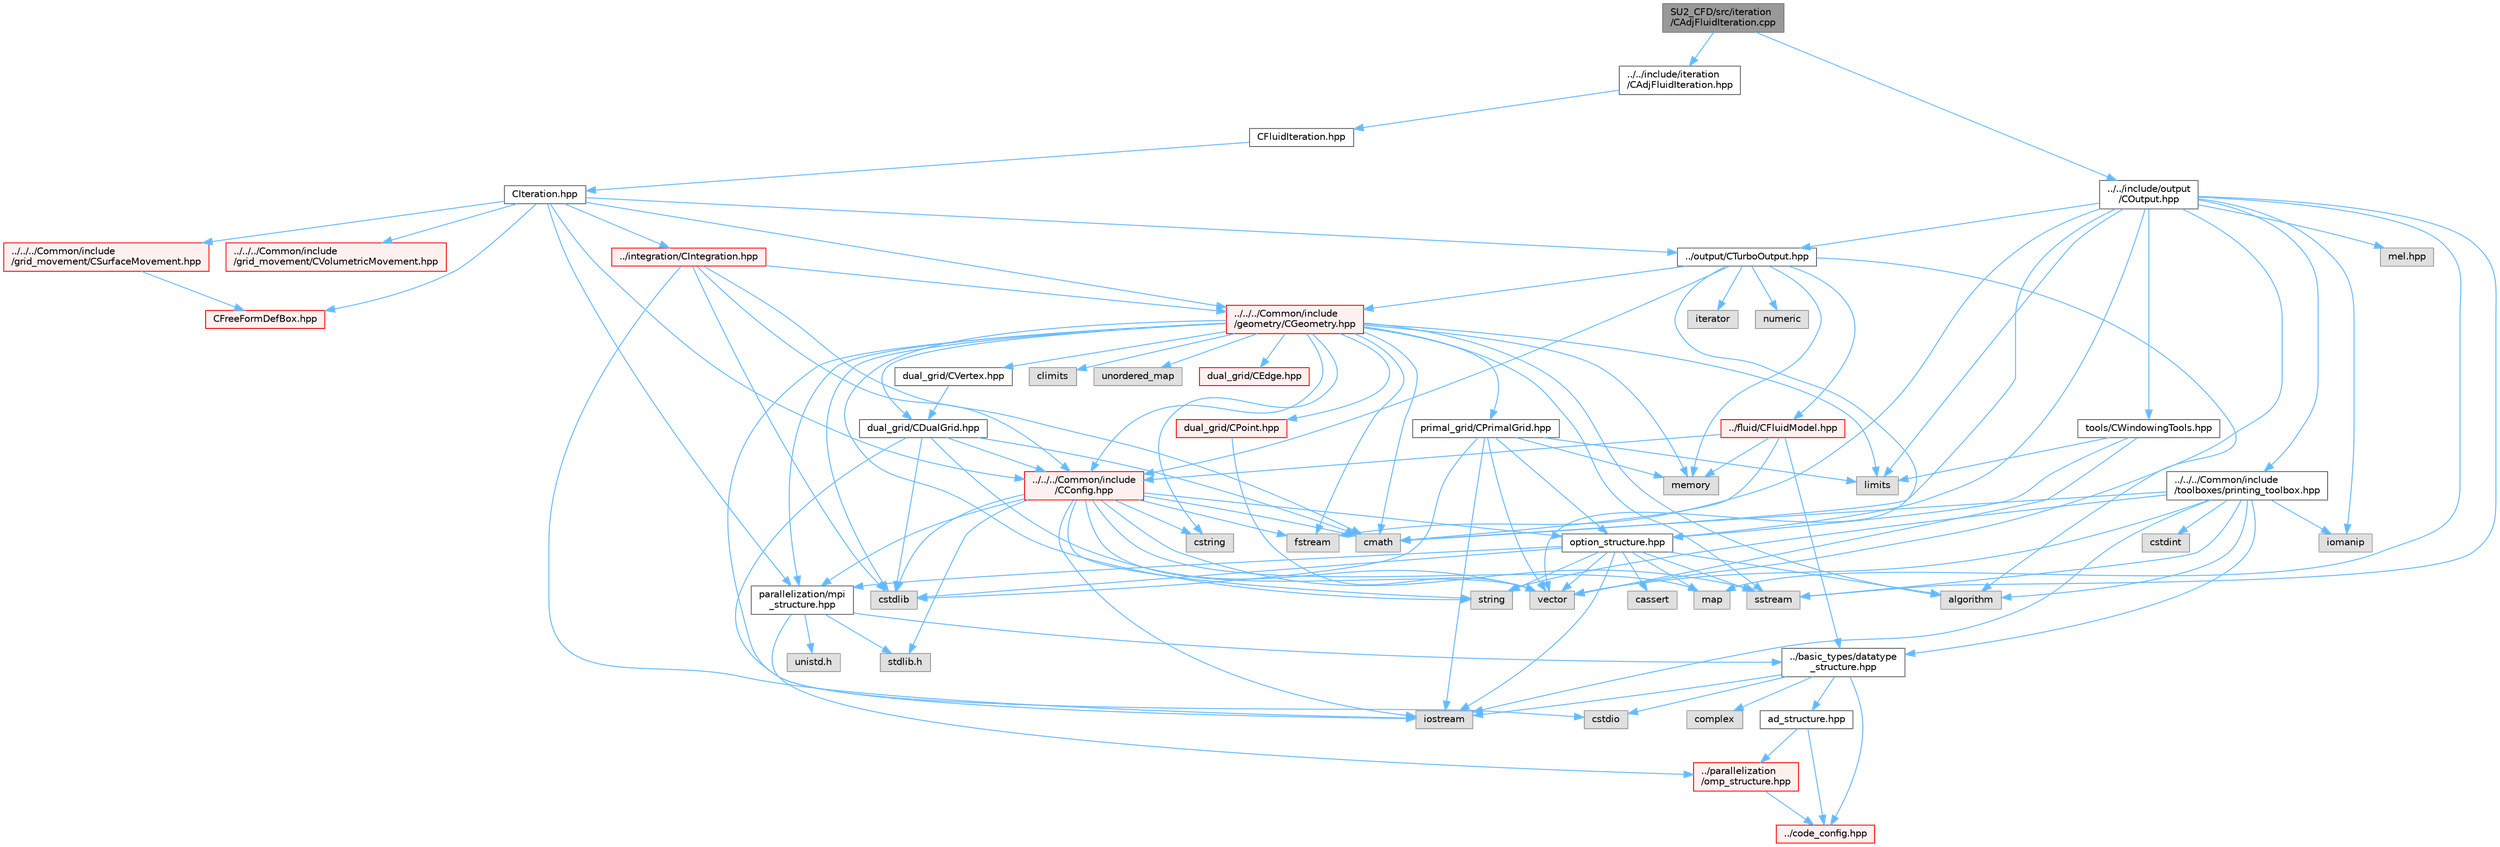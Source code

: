 digraph "SU2_CFD/src/iteration/CAdjFluidIteration.cpp"
{
 // LATEX_PDF_SIZE
  bgcolor="transparent";
  edge [fontname=Helvetica,fontsize=10,labelfontname=Helvetica,labelfontsize=10];
  node [fontname=Helvetica,fontsize=10,shape=box,height=0.2,width=0.4];
  Node1 [id="Node000001",label="SU2_CFD/src/iteration\l/CAdjFluidIteration.cpp",height=0.2,width=0.4,color="gray40", fillcolor="grey60", style="filled", fontcolor="black",tooltip="Main subroutines used by SU2_CFD."];
  Node1 -> Node2 [id="edge1_Node000001_Node000002",color="steelblue1",style="solid",tooltip=" "];
  Node2 [id="Node000002",label="../../include/iteration\l/CAdjFluidIteration.hpp",height=0.2,width=0.4,color="grey40", fillcolor="white", style="filled",URL="$CAdjFluidIteration_8hpp.html",tooltip="Headers of the iteration classes used by SU2_CFD. Each CIteration class represents an available physi..."];
  Node2 -> Node3 [id="edge2_Node000002_Node000003",color="steelblue1",style="solid",tooltip=" "];
  Node3 [id="Node000003",label="CFluidIteration.hpp",height=0.2,width=0.4,color="grey40", fillcolor="white", style="filled",URL="$CFluidIteration_8hpp.html",tooltip=" "];
  Node3 -> Node4 [id="edge3_Node000003_Node000004",color="steelblue1",style="solid",tooltip=" "];
  Node4 [id="Node000004",label="CIteration.hpp",height=0.2,width=0.4,color="grey40", fillcolor="white", style="filled",URL="$CIteration_8hpp.html",tooltip="Headers of the iteration classes used by SU2_CFD. Each CIteration class represents an available physi..."];
  Node4 -> Node5 [id="edge4_Node000004_Node000005",color="steelblue1",style="solid",tooltip=" "];
  Node5 [id="Node000005",label="../../../Common/include\l/CConfig.hpp",height=0.2,width=0.4,color="red", fillcolor="#FFF0F0", style="filled",URL="$CConfig_8hpp.html",tooltip="All the information about the definition of the physical problem. The subroutines and functions are i..."];
  Node5 -> Node6 [id="edge5_Node000005_Node000006",color="steelblue1",style="solid",tooltip=" "];
  Node6 [id="Node000006",label="parallelization/mpi\l_structure.hpp",height=0.2,width=0.4,color="grey40", fillcolor="white", style="filled",URL="$mpi__structure_8hpp.html",tooltip="Headers of the mpi interface for generalized datatypes. The subroutines and functions are in the mpi_..."];
  Node6 -> Node7 [id="edge6_Node000006_Node000007",color="steelblue1",style="solid",tooltip=" "];
  Node7 [id="Node000007",label="stdlib.h",height=0.2,width=0.4,color="grey60", fillcolor="#E0E0E0", style="filled",tooltip=" "];
  Node6 -> Node8 [id="edge7_Node000006_Node000008",color="steelblue1",style="solid",tooltip=" "];
  Node8 [id="Node000008",label="../basic_types/datatype\l_structure.hpp",height=0.2,width=0.4,color="grey40", fillcolor="white", style="filled",URL="$datatype__structure_8hpp.html",tooltip="Headers for generalized datatypes, defines an interface for AD types."];
  Node8 -> Node9 [id="edge8_Node000008_Node000009",color="steelblue1",style="solid",tooltip=" "];
  Node9 [id="Node000009",label="iostream",height=0.2,width=0.4,color="grey60", fillcolor="#E0E0E0", style="filled",tooltip=" "];
  Node8 -> Node10 [id="edge9_Node000008_Node000010",color="steelblue1",style="solid",tooltip=" "];
  Node10 [id="Node000010",label="complex",height=0.2,width=0.4,color="grey60", fillcolor="#E0E0E0", style="filled",tooltip=" "];
  Node8 -> Node11 [id="edge10_Node000008_Node000011",color="steelblue1",style="solid",tooltip=" "];
  Node11 [id="Node000011",label="cstdio",height=0.2,width=0.4,color="grey60", fillcolor="#E0E0E0", style="filled",tooltip=" "];
  Node8 -> Node12 [id="edge11_Node000008_Node000012",color="steelblue1",style="solid",tooltip=" "];
  Node12 [id="Node000012",label="../code_config.hpp",height=0.2,width=0.4,color="red", fillcolor="#FFF0F0", style="filled",URL="$code__config_8hpp.html",tooltip="Header file for collecting common macros, definitions and type configurations."];
  Node8 -> Node14 [id="edge12_Node000008_Node000014",color="steelblue1",style="solid",tooltip=" "];
  Node14 [id="Node000014",label="ad_structure.hpp",height=0.2,width=0.4,color="grey40", fillcolor="white", style="filled",URL="$ad__structure_8hpp.html",tooltip="Main routines for the algorithmic differentiation (AD) structure."];
  Node14 -> Node12 [id="edge13_Node000014_Node000012",color="steelblue1",style="solid",tooltip=" "];
  Node14 -> Node15 [id="edge14_Node000014_Node000015",color="steelblue1",style="solid",tooltip=" "];
  Node15 [id="Node000015",label="../parallelization\l/omp_structure.hpp",height=0.2,width=0.4,color="red", fillcolor="#FFF0F0", style="filled",URL="$omp__structure_8hpp.html",tooltip="OpenMP interface header, provides compatibility functions if the code is built without OpenMP support..."];
  Node15 -> Node12 [id="edge15_Node000015_Node000012",color="steelblue1",style="solid",tooltip=" "];
  Node6 -> Node18 [id="edge16_Node000006_Node000018",color="steelblue1",style="solid",tooltip=" "];
  Node18 [id="Node000018",label="unistd.h",height=0.2,width=0.4,color="grey60", fillcolor="#E0E0E0", style="filled",tooltip=" "];
  Node6 -> Node15 [id="edge17_Node000006_Node000015",color="steelblue1",style="solid",tooltip=" "];
  Node5 -> Node9 [id="edge18_Node000005_Node000009",color="steelblue1",style="solid",tooltip=" "];
  Node5 -> Node19 [id="edge19_Node000005_Node000019",color="steelblue1",style="solid",tooltip=" "];
  Node19 [id="Node000019",label="cstdlib",height=0.2,width=0.4,color="grey60", fillcolor="#E0E0E0", style="filled",tooltip=" "];
  Node5 -> Node20 [id="edge20_Node000005_Node000020",color="steelblue1",style="solid",tooltip=" "];
  Node20 [id="Node000020",label="fstream",height=0.2,width=0.4,color="grey60", fillcolor="#E0E0E0", style="filled",tooltip=" "];
  Node5 -> Node21 [id="edge21_Node000005_Node000021",color="steelblue1",style="solid",tooltip=" "];
  Node21 [id="Node000021",label="sstream",height=0.2,width=0.4,color="grey60", fillcolor="#E0E0E0", style="filled",tooltip=" "];
  Node5 -> Node22 [id="edge22_Node000005_Node000022",color="steelblue1",style="solid",tooltip=" "];
  Node22 [id="Node000022",label="string",height=0.2,width=0.4,color="grey60", fillcolor="#E0E0E0", style="filled",tooltip=" "];
  Node5 -> Node23 [id="edge23_Node000005_Node000023",color="steelblue1",style="solid",tooltip=" "];
  Node23 [id="Node000023",label="cstring",height=0.2,width=0.4,color="grey60", fillcolor="#E0E0E0", style="filled",tooltip=" "];
  Node5 -> Node24 [id="edge24_Node000005_Node000024",color="steelblue1",style="solid",tooltip=" "];
  Node24 [id="Node000024",label="vector",height=0.2,width=0.4,color="grey60", fillcolor="#E0E0E0", style="filled",tooltip=" "];
  Node5 -> Node7 [id="edge25_Node000005_Node000007",color="steelblue1",style="solid",tooltip=" "];
  Node5 -> Node26 [id="edge26_Node000005_Node000026",color="steelblue1",style="solid",tooltip=" "];
  Node26 [id="Node000026",label="cmath",height=0.2,width=0.4,color="grey60", fillcolor="#E0E0E0", style="filled",tooltip=" "];
  Node5 -> Node27 [id="edge27_Node000005_Node000027",color="steelblue1",style="solid",tooltip=" "];
  Node27 [id="Node000027",label="map",height=0.2,width=0.4,color="grey60", fillcolor="#E0E0E0", style="filled",tooltip=" "];
  Node5 -> Node29 [id="edge28_Node000005_Node000029",color="steelblue1",style="solid",tooltip=" "];
  Node29 [id="Node000029",label="option_structure.hpp",height=0.2,width=0.4,color="grey40", fillcolor="white", style="filled",URL="$option__structure_8hpp.html",tooltip="Defines classes for referencing options for easy input in CConfig."];
  Node29 -> Node6 [id="edge29_Node000029_Node000006",color="steelblue1",style="solid",tooltip=" "];
  Node29 -> Node9 [id="edge30_Node000029_Node000009",color="steelblue1",style="solid",tooltip=" "];
  Node29 -> Node21 [id="edge31_Node000029_Node000021",color="steelblue1",style="solid",tooltip=" "];
  Node29 -> Node22 [id="edge32_Node000029_Node000022",color="steelblue1",style="solid",tooltip=" "];
  Node29 -> Node24 [id="edge33_Node000029_Node000024",color="steelblue1",style="solid",tooltip=" "];
  Node29 -> Node27 [id="edge34_Node000029_Node000027",color="steelblue1",style="solid",tooltip=" "];
  Node29 -> Node19 [id="edge35_Node000029_Node000019",color="steelblue1",style="solid",tooltip=" "];
  Node29 -> Node30 [id="edge36_Node000029_Node000030",color="steelblue1",style="solid",tooltip=" "];
  Node30 [id="Node000030",label="algorithm",height=0.2,width=0.4,color="grey60", fillcolor="#E0E0E0", style="filled",tooltip=" "];
  Node29 -> Node31 [id="edge37_Node000029_Node000031",color="steelblue1",style="solid",tooltip=" "];
  Node31 [id="Node000031",label="cassert",height=0.2,width=0.4,color="grey60", fillcolor="#E0E0E0", style="filled",tooltip=" "];
  Node4 -> Node42 [id="edge38_Node000004_Node000042",color="steelblue1",style="solid",tooltip=" "];
  Node42 [id="Node000042",label="../../../Common/include\l/geometry/CGeometry.hpp",height=0.2,width=0.4,color="red", fillcolor="#FFF0F0", style="filled",URL="$CGeometry_8hpp.html",tooltip="Headers of the main subroutines for creating the geometrical structure. The subroutines and functions..."];
  Node42 -> Node43 [id="edge39_Node000042_Node000043",color="steelblue1",style="solid",tooltip=" "];
  Node43 [id="Node000043",label="limits",height=0.2,width=0.4,color="grey60", fillcolor="#E0E0E0", style="filled",tooltip=" "];
  Node42 -> Node6 [id="edge40_Node000042_Node000006",color="steelblue1",style="solid",tooltip=" "];
  Node42 -> Node22 [id="edge41_Node000042_Node000022",color="steelblue1",style="solid",tooltip=" "];
  Node42 -> Node20 [id="edge42_Node000042_Node000020",color="steelblue1",style="solid",tooltip=" "];
  Node42 -> Node21 [id="edge43_Node000042_Node000021",color="steelblue1",style="solid",tooltip=" "];
  Node42 -> Node26 [id="edge44_Node000042_Node000026",color="steelblue1",style="solid",tooltip=" "];
  Node42 -> Node30 [id="edge45_Node000042_Node000030",color="steelblue1",style="solid",tooltip=" "];
  Node42 -> Node23 [id="edge46_Node000042_Node000023",color="steelblue1",style="solid",tooltip=" "];
  Node42 -> Node11 [id="edge47_Node000042_Node000011",color="steelblue1",style="solid",tooltip=" "];
  Node42 -> Node19 [id="edge48_Node000042_Node000019",color="steelblue1",style="solid",tooltip=" "];
  Node42 -> Node44 [id="edge49_Node000042_Node000044",color="steelblue1",style="solid",tooltip=" "];
  Node44 [id="Node000044",label="climits",height=0.2,width=0.4,color="grey60", fillcolor="#E0E0E0", style="filled",tooltip=" "];
  Node42 -> Node45 [id="edge50_Node000042_Node000045",color="steelblue1",style="solid",tooltip=" "];
  Node45 [id="Node000045",label="memory",height=0.2,width=0.4,color="grey60", fillcolor="#E0E0E0", style="filled",tooltip=" "];
  Node42 -> Node46 [id="edge51_Node000042_Node000046",color="steelblue1",style="solid",tooltip=" "];
  Node46 [id="Node000046",label="unordered_map",height=0.2,width=0.4,color="grey60", fillcolor="#E0E0E0", style="filled",tooltip=" "];
  Node42 -> Node47 [id="edge52_Node000042_Node000047",color="steelblue1",style="solid",tooltip=" "];
  Node47 [id="Node000047",label="primal_grid/CPrimalGrid.hpp",height=0.2,width=0.4,color="grey40", fillcolor="white", style="filled",URL="$CPrimalGrid_8hpp.html",tooltip="Headers of the main subroutines for storing the primal grid structure. The subroutines and functions ..."];
  Node47 -> Node9 [id="edge53_Node000047_Node000009",color="steelblue1",style="solid",tooltip=" "];
  Node47 -> Node24 [id="edge54_Node000047_Node000024",color="steelblue1",style="solid",tooltip=" "];
  Node47 -> Node43 [id="edge55_Node000047_Node000043",color="steelblue1",style="solid",tooltip=" "];
  Node47 -> Node19 [id="edge56_Node000047_Node000019",color="steelblue1",style="solid",tooltip=" "];
  Node47 -> Node45 [id="edge57_Node000047_Node000045",color="steelblue1",style="solid",tooltip=" "];
  Node47 -> Node29 [id="edge58_Node000047_Node000029",color="steelblue1",style="solid",tooltip=" "];
  Node42 -> Node48 [id="edge59_Node000042_Node000048",color="steelblue1",style="solid",tooltip=" "];
  Node48 [id="Node000048",label="dual_grid/CDualGrid.hpp",height=0.2,width=0.4,color="grey40", fillcolor="white", style="filled",URL="$CDualGrid_8hpp.html",tooltip="Headers of the main subroutines for doing the complete dual grid structure. The subroutines and funct..."];
  Node48 -> Node26 [id="edge60_Node000048_Node000026",color="steelblue1",style="solid",tooltip=" "];
  Node48 -> Node9 [id="edge61_Node000048_Node000009",color="steelblue1",style="solid",tooltip=" "];
  Node48 -> Node19 [id="edge62_Node000048_Node000019",color="steelblue1",style="solid",tooltip=" "];
  Node48 -> Node24 [id="edge63_Node000048_Node000024",color="steelblue1",style="solid",tooltip=" "];
  Node48 -> Node5 [id="edge64_Node000048_Node000005",color="steelblue1",style="solid",tooltip=" "];
  Node42 -> Node49 [id="edge65_Node000042_Node000049",color="steelblue1",style="solid",tooltip=" "];
  Node49 [id="Node000049",label="dual_grid/CPoint.hpp",height=0.2,width=0.4,color="red", fillcolor="#FFF0F0", style="filled",URL="$CPoint_8hpp.html",tooltip="Declaration of the point class that stores geometric and adjacency information for dual control volum..."];
  Node49 -> Node24 [id="edge66_Node000049_Node000024",color="steelblue1",style="solid",tooltip=" "];
  Node42 -> Node54 [id="edge67_Node000042_Node000054",color="steelblue1",style="solid",tooltip=" "];
  Node54 [id="Node000054",label="dual_grid/CEdge.hpp",height=0.2,width=0.4,color="red", fillcolor="#FFF0F0", style="filled",URL="$CEdge_8hpp.html",tooltip="Declaration of the edge class CEdge.cpp file."];
  Node42 -> Node55 [id="edge68_Node000042_Node000055",color="steelblue1",style="solid",tooltip=" "];
  Node55 [id="Node000055",label="dual_grid/CVertex.hpp",height=0.2,width=0.4,color="grey40", fillcolor="white", style="filled",URL="$CVertex_8hpp.html",tooltip="Headers of the main subroutines for doing the complete dual grid structure. The subroutines and funct..."];
  Node55 -> Node48 [id="edge69_Node000055_Node000048",color="steelblue1",style="solid",tooltip=" "];
  Node42 -> Node5 [id="edge70_Node000042_Node000005",color="steelblue1",style="solid",tooltip=" "];
  Node4 -> Node62 [id="edge71_Node000004_Node000062",color="steelblue1",style="solid",tooltip=" "];
  Node62 [id="Node000062",label="../../../Common/include\l/grid_movement/CSurfaceMovement.hpp",height=0.2,width=0.4,color="red", fillcolor="#FFF0F0", style="filled",URL="$CSurfaceMovement_8hpp.html",tooltip="Headers of the CSurfaceMovement class."];
  Node62 -> Node64 [id="edge72_Node000062_Node000064",color="steelblue1",style="solid",tooltip=" "];
  Node64 [id="Node000064",label="CFreeFormDefBox.hpp",height=0.2,width=0.4,color="red", fillcolor="#FFF0F0", style="filled",URL="$CFreeFormDefBox_8hpp.html",tooltip="Headers of the CFreeFormDefBox class."];
  Node4 -> Node66 [id="edge73_Node000004_Node000066",color="steelblue1",style="solid",tooltip=" "];
  Node66 [id="Node000066",label="../../../Common/include\l/grid_movement/CVolumetricMovement.hpp",height=0.2,width=0.4,color="red", fillcolor="#FFF0F0", style="filled",URL="$CVolumetricMovement_8hpp.html",tooltip="Headers of the CVolumetricMovement class."];
  Node4 -> Node64 [id="edge74_Node000004_Node000064",color="steelblue1",style="solid",tooltip=" "];
  Node4 -> Node6 [id="edge75_Node000004_Node000006",color="steelblue1",style="solid",tooltip=" "];
  Node4 -> Node73 [id="edge76_Node000004_Node000073",color="steelblue1",style="solid",tooltip=" "];
  Node73 [id="Node000073",label="../integration/CIntegration.hpp",height=0.2,width=0.4,color="red", fillcolor="#FFF0F0", style="filled",URL="$CIntegration_8hpp.html",tooltip="Declaration of the main routines to orchestrate space and time integration."];
  Node73 -> Node26 [id="edge77_Node000073_Node000026",color="steelblue1",style="solid",tooltip=" "];
  Node73 -> Node9 [id="edge78_Node000073_Node000009",color="steelblue1",style="solid",tooltip=" "];
  Node73 -> Node19 [id="edge79_Node000073_Node000019",color="steelblue1",style="solid",tooltip=" "];
  Node73 -> Node42 [id="edge80_Node000073_Node000042",color="steelblue1",style="solid",tooltip=" "];
  Node73 -> Node5 [id="edge81_Node000073_Node000005",color="steelblue1",style="solid",tooltip=" "];
  Node4 -> Node92 [id="edge82_Node000004_Node000092",color="steelblue1",style="solid",tooltip=" "];
  Node92 [id="Node000092",label="../output/CTurboOutput.hpp",height=0.2,width=0.4,color="grey40", fillcolor="white", style="filled",URL="$CTurboOutput_8hpp.html",tooltip="Headers of the Turbomachinery Performance class."];
  Node92 -> Node24 [id="edge83_Node000092_Node000024",color="steelblue1",style="solid",tooltip=" "];
  Node92 -> Node45 [id="edge84_Node000092_Node000045",color="steelblue1",style="solid",tooltip=" "];
  Node92 -> Node30 [id="edge85_Node000092_Node000030",color="steelblue1",style="solid",tooltip=" "];
  Node92 -> Node93 [id="edge86_Node000092_Node000093",color="steelblue1",style="solid",tooltip=" "];
  Node93 [id="Node000093",label="iterator",height=0.2,width=0.4,color="grey60", fillcolor="#E0E0E0", style="filled",tooltip=" "];
  Node92 -> Node52 [id="edge87_Node000092_Node000052",color="steelblue1",style="solid",tooltip=" "];
  Node52 [id="Node000052",label="numeric",height=0.2,width=0.4,color="grey60", fillcolor="#E0E0E0", style="filled",tooltip=" "];
  Node92 -> Node42 [id="edge88_Node000092_Node000042",color="steelblue1",style="solid",tooltip=" "];
  Node92 -> Node5 [id="edge89_Node000092_Node000005",color="steelblue1",style="solid",tooltip=" "];
  Node92 -> Node76 [id="edge90_Node000092_Node000076",color="steelblue1",style="solid",tooltip=" "];
  Node76 [id="Node000076",label="../fluid/CFluidModel.hpp",height=0.2,width=0.4,color="red", fillcolor="#FFF0F0", style="filled",URL="$CFluidModel_8hpp.html",tooltip="Defines the main fluid model class for thermophysical properties."];
  Node76 -> Node26 [id="edge91_Node000076_Node000026",color="steelblue1",style="solid",tooltip=" "];
  Node76 -> Node45 [id="edge92_Node000076_Node000045",color="steelblue1",style="solid",tooltip=" "];
  Node76 -> Node5 [id="edge93_Node000076_Node000005",color="steelblue1",style="solid",tooltip=" "];
  Node76 -> Node8 [id="edge94_Node000076_Node000008",color="steelblue1",style="solid",tooltip=" "];
  Node1 -> Node94 [id="edge95_Node000001_Node000094",color="steelblue1",style="solid",tooltip=" "];
  Node94 [id="Node000094",label="../../include/output\l/COutput.hpp",height=0.2,width=0.4,color="grey40", fillcolor="white", style="filled",URL="$COutput_8hpp.html",tooltip="Headers of the output class."];
  Node94 -> Node20 [id="edge96_Node000094_Node000020",color="steelblue1",style="solid",tooltip=" "];
  Node94 -> Node26 [id="edge97_Node000094_Node000026",color="steelblue1",style="solid",tooltip=" "];
  Node94 -> Node27 [id="edge98_Node000094_Node000027",color="steelblue1",style="solid",tooltip=" "];
  Node94 -> Node21 [id="edge99_Node000094_Node000021",color="steelblue1",style="solid",tooltip=" "];
  Node94 -> Node72 [id="edge100_Node000094_Node000072",color="steelblue1",style="solid",tooltip=" "];
  Node72 [id="Node000072",label="iomanip",height=0.2,width=0.4,color="grey60", fillcolor="#E0E0E0", style="filled",tooltip=" "];
  Node94 -> Node43 [id="edge101_Node000094_Node000043",color="steelblue1",style="solid",tooltip=" "];
  Node94 -> Node24 [id="edge102_Node000094_Node000024",color="steelblue1",style="solid",tooltip=" "];
  Node94 -> Node95 [id="edge103_Node000094_Node000095",color="steelblue1",style="solid",tooltip=" "];
  Node95 [id="Node000095",label="../../../Common/include\l/toolboxes/printing_toolbox.hpp",height=0.2,width=0.4,color="grey40", fillcolor="white", style="filled",URL="$printing__toolbox_8hpp.html",tooltip="Header file for the printing toolbox."];
  Node95 -> Node9 [id="edge104_Node000095_Node000009",color="steelblue1",style="solid",tooltip=" "];
  Node95 -> Node72 [id="edge105_Node000095_Node000072",color="steelblue1",style="solid",tooltip=" "];
  Node95 -> Node37 [id="edge106_Node000095_Node000037",color="steelblue1",style="solid",tooltip=" "];
  Node37 [id="Node000037",label="cstdint",height=0.2,width=0.4,color="grey60", fillcolor="#E0E0E0", style="filled",tooltip=" "];
  Node95 -> Node24 [id="edge107_Node000095_Node000024",color="steelblue1",style="solid",tooltip=" "];
  Node95 -> Node22 [id="edge108_Node000095_Node000022",color="steelblue1",style="solid",tooltip=" "];
  Node95 -> Node21 [id="edge109_Node000095_Node000021",color="steelblue1",style="solid",tooltip=" "];
  Node95 -> Node26 [id="edge110_Node000095_Node000026",color="steelblue1",style="solid",tooltip=" "];
  Node95 -> Node30 [id="edge111_Node000095_Node000030",color="steelblue1",style="solid",tooltip=" "];
  Node95 -> Node8 [id="edge112_Node000095_Node000008",color="steelblue1",style="solid",tooltip=" "];
  Node94 -> Node96 [id="edge113_Node000094_Node000096",color="steelblue1",style="solid",tooltip=" "];
  Node96 [id="Node000096",label="tools/CWindowingTools.hpp",height=0.2,width=0.4,color="grey40", fillcolor="white", style="filled",URL="$CWindowingTools_8hpp.html",tooltip=" "];
  Node96 -> Node24 [id="edge114_Node000096_Node000024",color="steelblue1",style="solid",tooltip=" "];
  Node96 -> Node43 [id="edge115_Node000096_Node000043",color="steelblue1",style="solid",tooltip=" "];
  Node96 -> Node29 [id="edge116_Node000096_Node000029",color="steelblue1",style="solid",tooltip=" "];
  Node94 -> Node29 [id="edge117_Node000094_Node000029",color="steelblue1",style="solid",tooltip=" "];
  Node94 -> Node92 [id="edge118_Node000094_Node000092",color="steelblue1",style="solid",tooltip=" "];
  Node94 -> Node97 [id="edge119_Node000094_Node000097",color="steelblue1",style="solid",tooltip=" "];
  Node97 [id="Node000097",label="mel.hpp",height=0.2,width=0.4,color="grey60", fillcolor="#E0E0E0", style="filled",tooltip=" "];
}
